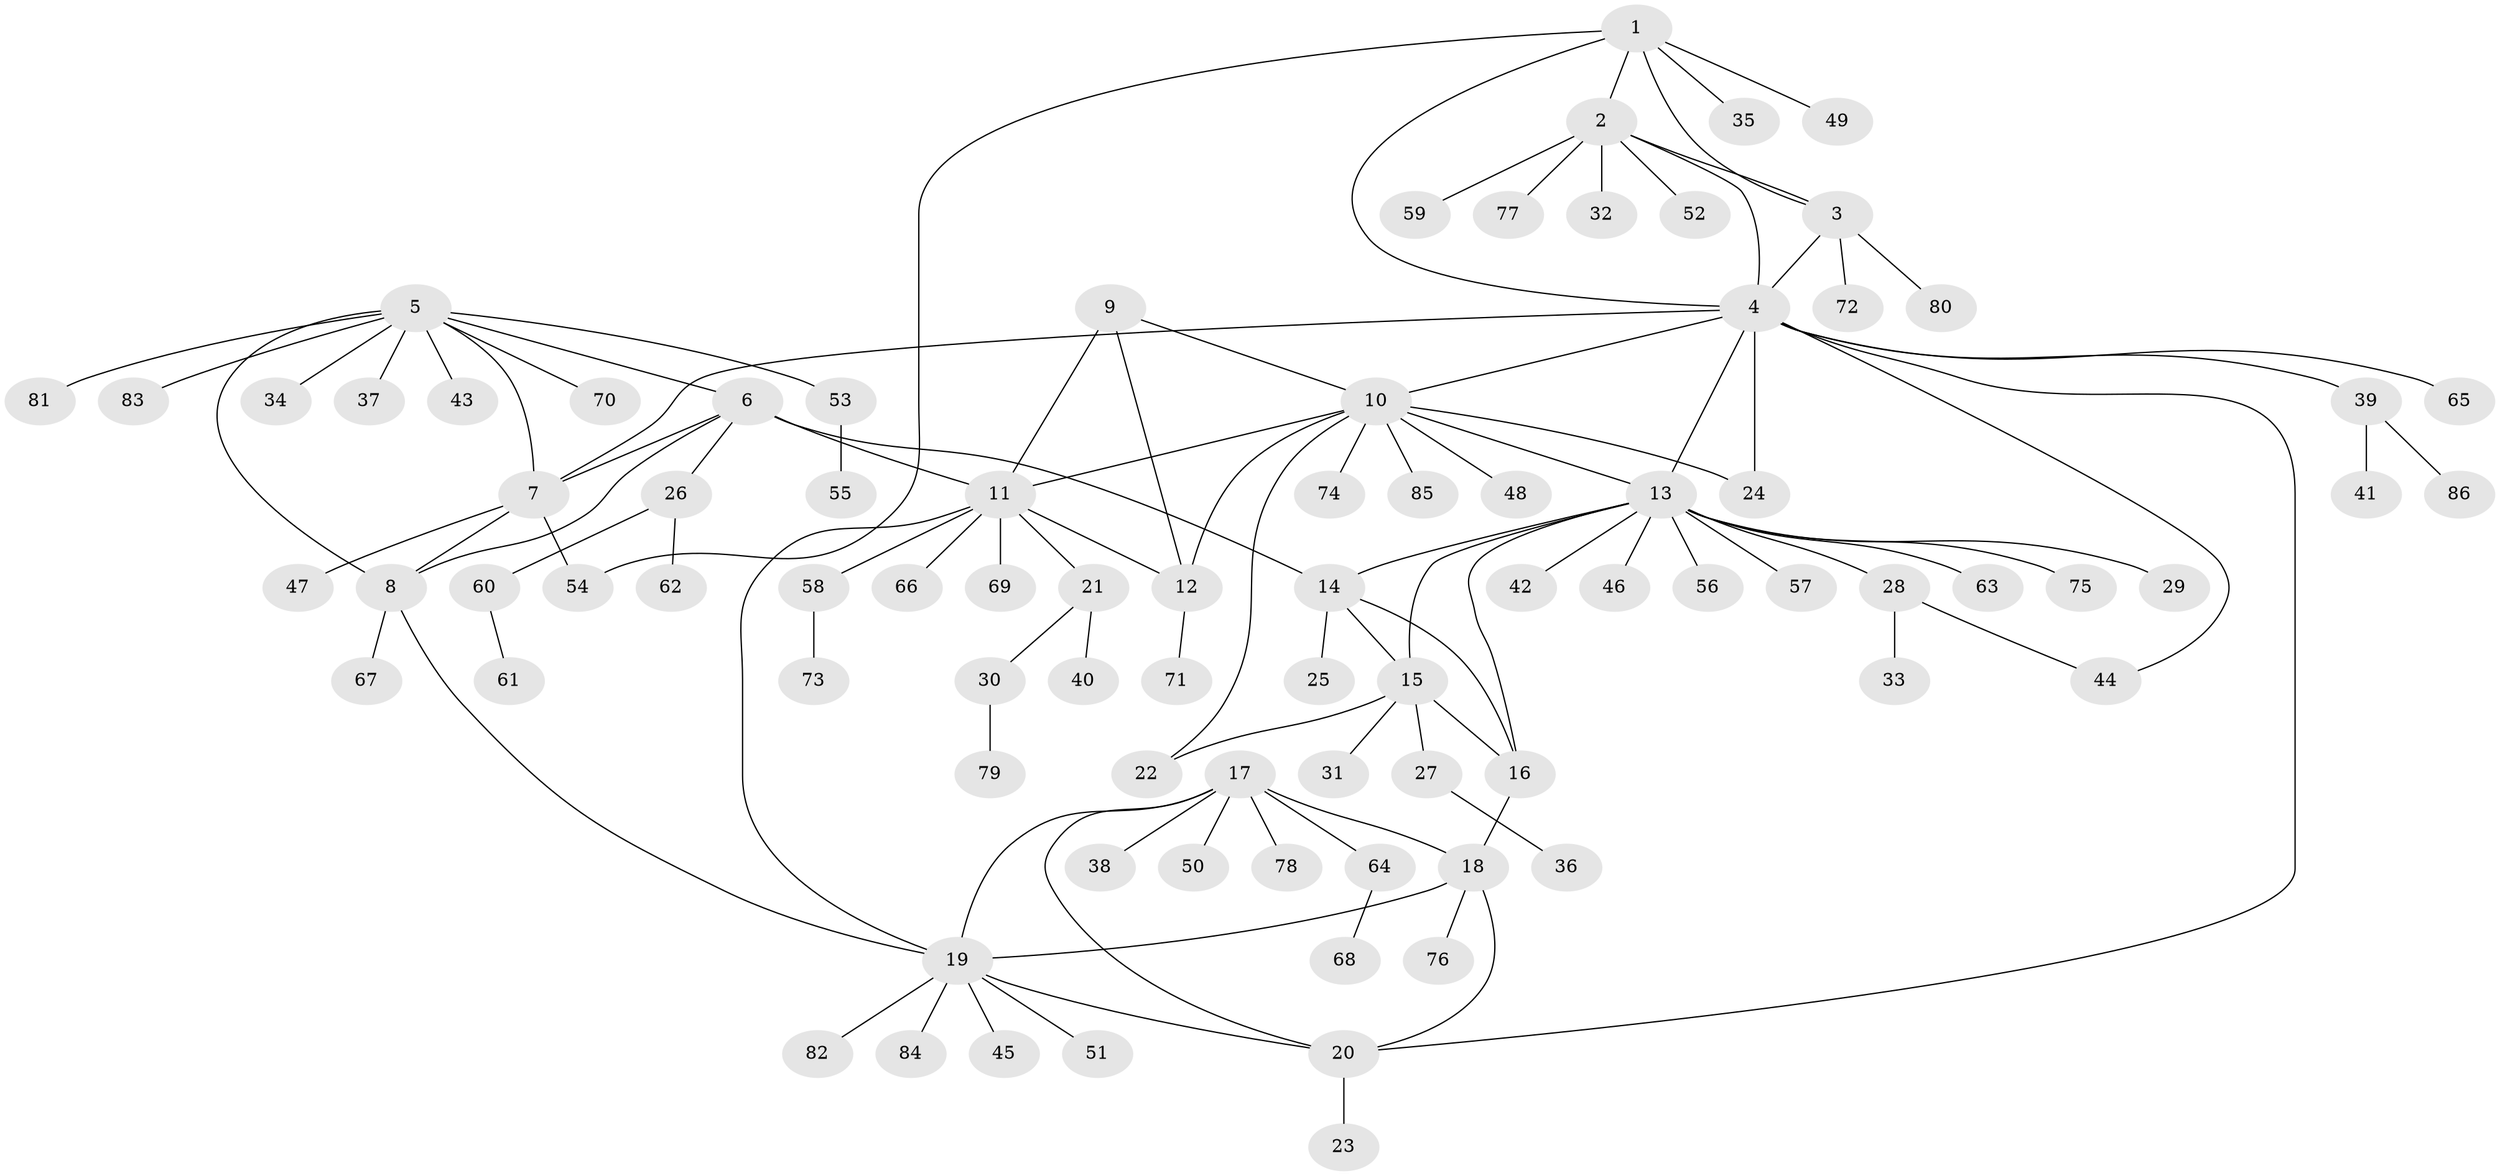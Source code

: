 // coarse degree distribution, {5: 0.06349206349206349, 6: 0.047619047619047616, 11: 0.047619047619047616, 7: 0.031746031746031744, 2: 0.12698412698412698, 15: 0.015873015873015872, 1: 0.6666666666666666}
// Generated by graph-tools (version 1.1) at 2025/42/03/06/25 10:42:14]
// undirected, 86 vertices, 110 edges
graph export_dot {
graph [start="1"]
  node [color=gray90,style=filled];
  1;
  2;
  3;
  4;
  5;
  6;
  7;
  8;
  9;
  10;
  11;
  12;
  13;
  14;
  15;
  16;
  17;
  18;
  19;
  20;
  21;
  22;
  23;
  24;
  25;
  26;
  27;
  28;
  29;
  30;
  31;
  32;
  33;
  34;
  35;
  36;
  37;
  38;
  39;
  40;
  41;
  42;
  43;
  44;
  45;
  46;
  47;
  48;
  49;
  50;
  51;
  52;
  53;
  54;
  55;
  56;
  57;
  58;
  59;
  60;
  61;
  62;
  63;
  64;
  65;
  66;
  67;
  68;
  69;
  70;
  71;
  72;
  73;
  74;
  75;
  76;
  77;
  78;
  79;
  80;
  81;
  82;
  83;
  84;
  85;
  86;
  1 -- 2;
  1 -- 3;
  1 -- 4;
  1 -- 35;
  1 -- 49;
  1 -- 54;
  2 -- 3;
  2 -- 4;
  2 -- 32;
  2 -- 52;
  2 -- 59;
  2 -- 77;
  3 -- 4;
  3 -- 72;
  3 -- 80;
  4 -- 7;
  4 -- 10;
  4 -- 13;
  4 -- 20;
  4 -- 24;
  4 -- 39;
  4 -- 44;
  4 -- 65;
  5 -- 6;
  5 -- 7;
  5 -- 8;
  5 -- 34;
  5 -- 37;
  5 -- 43;
  5 -- 53;
  5 -- 70;
  5 -- 81;
  5 -- 83;
  6 -- 7;
  6 -- 8;
  6 -- 11;
  6 -- 14;
  6 -- 26;
  7 -- 8;
  7 -- 47;
  7 -- 54;
  8 -- 19;
  8 -- 67;
  9 -- 10;
  9 -- 11;
  9 -- 12;
  10 -- 11;
  10 -- 12;
  10 -- 13;
  10 -- 22;
  10 -- 24;
  10 -- 48;
  10 -- 74;
  10 -- 85;
  11 -- 12;
  11 -- 19;
  11 -- 21;
  11 -- 58;
  11 -- 66;
  11 -- 69;
  12 -- 71;
  13 -- 14;
  13 -- 15;
  13 -- 16;
  13 -- 28;
  13 -- 29;
  13 -- 42;
  13 -- 46;
  13 -- 56;
  13 -- 57;
  13 -- 63;
  13 -- 75;
  14 -- 15;
  14 -- 16;
  14 -- 25;
  15 -- 16;
  15 -- 22;
  15 -- 27;
  15 -- 31;
  16 -- 18;
  17 -- 18;
  17 -- 19;
  17 -- 20;
  17 -- 38;
  17 -- 50;
  17 -- 64;
  17 -- 78;
  18 -- 19;
  18 -- 20;
  18 -- 76;
  19 -- 20;
  19 -- 45;
  19 -- 51;
  19 -- 82;
  19 -- 84;
  20 -- 23;
  21 -- 30;
  21 -- 40;
  26 -- 60;
  26 -- 62;
  27 -- 36;
  28 -- 33;
  28 -- 44;
  30 -- 79;
  39 -- 41;
  39 -- 86;
  53 -- 55;
  58 -- 73;
  60 -- 61;
  64 -- 68;
}
